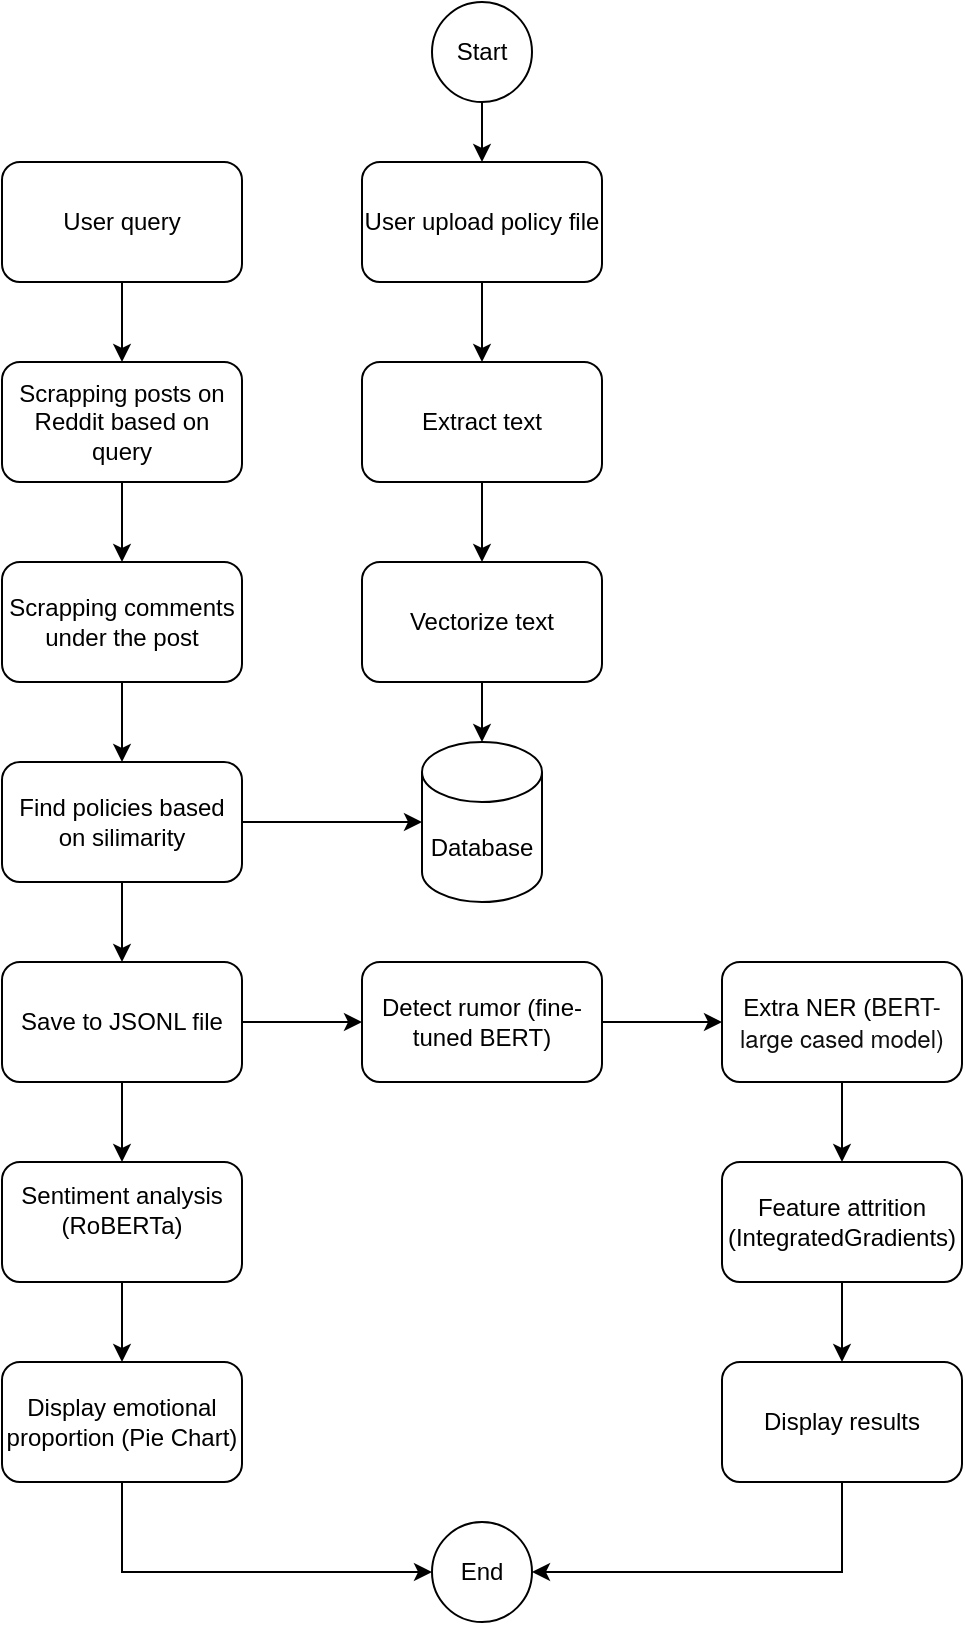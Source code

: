 <mxfile version="26.2.14">
  <diagram id="C5RBs43oDa-KdzZeNtuy" name="Page-1">
    <mxGraphModel dx="1068" dy="738" grid="1" gridSize="10" guides="1" tooltips="1" connect="1" arrows="1" fold="1" page="1" pageScale="1" pageWidth="827" pageHeight="1169" math="0" shadow="0">
      <root>
        <mxCell id="WIyWlLk6GJQsqaUBKTNV-0" />
        <mxCell id="WIyWlLk6GJQsqaUBKTNV-1" parent="WIyWlLk6GJQsqaUBKTNV-0" />
        <mxCell id="wjfcvk-_MFz2dwbTvUjB-2" value="Database" style="shape=cylinder3;whiteSpace=wrap;html=1;boundedLbl=1;backgroundOutline=1;size=15;" parent="WIyWlLk6GJQsqaUBKTNV-1" vertex="1">
          <mxGeometry x="230" y="450" width="60" height="80" as="geometry" />
        </mxCell>
        <mxCell id="wjfcvk-_MFz2dwbTvUjB-9" value="" style="edgeStyle=orthogonalEdgeStyle;rounded=0;orthogonalLoop=1;jettySize=auto;html=1;" parent="WIyWlLk6GJQsqaUBKTNV-1" source="wjfcvk-_MFz2dwbTvUjB-7" target="wjfcvk-_MFz2dwbTvUjB-8" edge="1">
          <mxGeometry relative="1" as="geometry" />
        </mxCell>
        <mxCell id="wjfcvk-_MFz2dwbTvUjB-7" value="Start" style="ellipse;whiteSpace=wrap;html=1;aspect=fixed;" parent="WIyWlLk6GJQsqaUBKTNV-1" vertex="1">
          <mxGeometry x="235" y="80" width="50" height="50" as="geometry" />
        </mxCell>
        <mxCell id="wjfcvk-_MFz2dwbTvUjB-11" value="" style="edgeStyle=orthogonalEdgeStyle;rounded=0;orthogonalLoop=1;jettySize=auto;html=1;" parent="WIyWlLk6GJQsqaUBKTNV-1" source="wjfcvk-_MFz2dwbTvUjB-8" target="wjfcvk-_MFz2dwbTvUjB-10" edge="1">
          <mxGeometry relative="1" as="geometry" />
        </mxCell>
        <mxCell id="wjfcvk-_MFz2dwbTvUjB-8" value="User upload policy file" style="rounded=1;whiteSpace=wrap;html=1;" parent="WIyWlLk6GJQsqaUBKTNV-1" vertex="1">
          <mxGeometry x="200" y="160" width="120" height="60" as="geometry" />
        </mxCell>
        <mxCell id="wjfcvk-_MFz2dwbTvUjB-13" value="" style="edgeStyle=orthogonalEdgeStyle;rounded=0;orthogonalLoop=1;jettySize=auto;html=1;" parent="WIyWlLk6GJQsqaUBKTNV-1" source="wjfcvk-_MFz2dwbTvUjB-10" target="wjfcvk-_MFz2dwbTvUjB-12" edge="1">
          <mxGeometry relative="1" as="geometry" />
        </mxCell>
        <mxCell id="wjfcvk-_MFz2dwbTvUjB-10" value="Extract text" style="rounded=1;whiteSpace=wrap;html=1;" parent="WIyWlLk6GJQsqaUBKTNV-1" vertex="1">
          <mxGeometry x="200" y="260" width="120" height="60" as="geometry" />
        </mxCell>
        <mxCell id="wjfcvk-_MFz2dwbTvUjB-15" value="" style="edgeStyle=orthogonalEdgeStyle;rounded=0;orthogonalLoop=1;jettySize=auto;html=1;entryX=0.5;entryY=0;entryDx=0;entryDy=0;entryPerimeter=0;" parent="WIyWlLk6GJQsqaUBKTNV-1" source="wjfcvk-_MFz2dwbTvUjB-12" target="wjfcvk-_MFz2dwbTvUjB-2" edge="1">
          <mxGeometry relative="1" as="geometry">
            <mxPoint x="400" y="400" as="targetPoint" />
            <Array as="points">
              <mxPoint x="260" y="440" />
              <mxPoint x="260" y="440" />
            </Array>
          </mxGeometry>
        </mxCell>
        <mxCell id="wjfcvk-_MFz2dwbTvUjB-12" value="Vectorize text" style="rounded=1;whiteSpace=wrap;html=1;" parent="WIyWlLk6GJQsqaUBKTNV-1" vertex="1">
          <mxGeometry x="200" y="360" width="120" height="60" as="geometry" />
        </mxCell>
        <mxCell id="wjfcvk-_MFz2dwbTvUjB-18" value="" style="edgeStyle=orthogonalEdgeStyle;rounded=0;orthogonalLoop=1;jettySize=auto;html=1;" parent="WIyWlLk6GJQsqaUBKTNV-1" source="wjfcvk-_MFz2dwbTvUjB-16" target="wjfcvk-_MFz2dwbTvUjB-17" edge="1">
          <mxGeometry relative="1" as="geometry" />
        </mxCell>
        <mxCell id="wjfcvk-_MFz2dwbTvUjB-16" value="User query" style="rounded=1;whiteSpace=wrap;html=1;" parent="WIyWlLk6GJQsqaUBKTNV-1" vertex="1">
          <mxGeometry x="20" y="160" width="120" height="60" as="geometry" />
        </mxCell>
        <mxCell id="wjfcvk-_MFz2dwbTvUjB-20" value="" style="edgeStyle=orthogonalEdgeStyle;rounded=0;orthogonalLoop=1;jettySize=auto;html=1;" parent="WIyWlLk6GJQsqaUBKTNV-1" source="wjfcvk-_MFz2dwbTvUjB-17" target="wjfcvk-_MFz2dwbTvUjB-19" edge="1">
          <mxGeometry relative="1" as="geometry" />
        </mxCell>
        <mxCell id="wjfcvk-_MFz2dwbTvUjB-17" value="Scrapping posts on Reddit based on query" style="whiteSpace=wrap;html=1;rounded=1;" parent="WIyWlLk6GJQsqaUBKTNV-1" vertex="1">
          <mxGeometry x="20" y="260" width="120" height="60" as="geometry" />
        </mxCell>
        <mxCell id="wjfcvk-_MFz2dwbTvUjB-22" value="" style="edgeStyle=orthogonalEdgeStyle;rounded=0;orthogonalLoop=1;jettySize=auto;html=1;" parent="WIyWlLk6GJQsqaUBKTNV-1" source="wjfcvk-_MFz2dwbTvUjB-19" target="wjfcvk-_MFz2dwbTvUjB-21" edge="1">
          <mxGeometry relative="1" as="geometry" />
        </mxCell>
        <mxCell id="wjfcvk-_MFz2dwbTvUjB-19" value="Scrapping comments under the post" style="whiteSpace=wrap;html=1;rounded=1;" parent="WIyWlLk6GJQsqaUBKTNV-1" vertex="1">
          <mxGeometry x="20" y="360" width="120" height="60" as="geometry" />
        </mxCell>
        <mxCell id="wjfcvk-_MFz2dwbTvUjB-24" value="" style="edgeStyle=orthogonalEdgeStyle;rounded=0;orthogonalLoop=1;jettySize=auto;html=1;" parent="WIyWlLk6GJQsqaUBKTNV-1" source="wjfcvk-_MFz2dwbTvUjB-21" target="wjfcvk-_MFz2dwbTvUjB-23" edge="1">
          <mxGeometry relative="1" as="geometry" />
        </mxCell>
        <mxCell id="wjfcvk-_MFz2dwbTvUjB-21" value="Find policies based on silimarity" style="rounded=1;whiteSpace=wrap;html=1;" parent="WIyWlLk6GJQsqaUBKTNV-1" vertex="1">
          <mxGeometry x="20" y="460" width="120" height="60" as="geometry" />
        </mxCell>
        <mxCell id="wjfcvk-_MFz2dwbTvUjB-27" value="" style="edgeStyle=orthogonalEdgeStyle;rounded=0;orthogonalLoop=1;jettySize=auto;html=1;" parent="WIyWlLk6GJQsqaUBKTNV-1" source="wjfcvk-_MFz2dwbTvUjB-23" target="wjfcvk-_MFz2dwbTvUjB-26" edge="1">
          <mxGeometry relative="1" as="geometry" />
        </mxCell>
        <mxCell id="wjfcvk-_MFz2dwbTvUjB-35" value="" style="edgeStyle=orthogonalEdgeStyle;rounded=0;orthogonalLoop=1;jettySize=auto;html=1;" parent="WIyWlLk6GJQsqaUBKTNV-1" source="wjfcvk-_MFz2dwbTvUjB-23" target="wjfcvk-_MFz2dwbTvUjB-34" edge="1">
          <mxGeometry relative="1" as="geometry" />
        </mxCell>
        <mxCell id="wjfcvk-_MFz2dwbTvUjB-23" value="Save to JSONL file" style="whiteSpace=wrap;html=1;rounded=1;" parent="WIyWlLk6GJQsqaUBKTNV-1" vertex="1">
          <mxGeometry x="20" y="560" width="120" height="60" as="geometry" />
        </mxCell>
        <mxCell id="wjfcvk-_MFz2dwbTvUjB-25" value="" style="endArrow=classic;html=1;rounded=0;entryX=0;entryY=0.5;entryDx=0;entryDy=0;entryPerimeter=0;exitX=1;exitY=0.5;exitDx=0;exitDy=0;" parent="WIyWlLk6GJQsqaUBKTNV-1" source="wjfcvk-_MFz2dwbTvUjB-21" target="wjfcvk-_MFz2dwbTvUjB-2" edge="1">
          <mxGeometry width="50" height="50" relative="1" as="geometry">
            <mxPoint x="-40" y="430" as="sourcePoint" />
            <mxPoint x="10" y="380" as="targetPoint" />
            <Array as="points">
              <mxPoint x="230" y="490" />
            </Array>
          </mxGeometry>
        </mxCell>
        <mxCell id="wjfcvk-_MFz2dwbTvUjB-29" value="" style="edgeStyle=orthogonalEdgeStyle;rounded=0;orthogonalLoop=1;jettySize=auto;html=1;" parent="WIyWlLk6GJQsqaUBKTNV-1" source="wjfcvk-_MFz2dwbTvUjB-26" target="wjfcvk-_MFz2dwbTvUjB-28" edge="1">
          <mxGeometry relative="1" as="geometry" />
        </mxCell>
        <mxCell id="wjfcvk-_MFz2dwbTvUjB-26" value="Detect rumor (fine-tuned BERT)" style="whiteSpace=wrap;html=1;rounded=1;" parent="WIyWlLk6GJQsqaUBKTNV-1" vertex="1">
          <mxGeometry x="200" y="560" width="120" height="60" as="geometry" />
        </mxCell>
        <mxCell id="wjfcvk-_MFz2dwbTvUjB-33" value="" style="edgeStyle=orthogonalEdgeStyle;rounded=0;orthogonalLoop=1;jettySize=auto;html=1;" parent="WIyWlLk6GJQsqaUBKTNV-1" source="wjfcvk-_MFz2dwbTvUjB-28" target="wjfcvk-_MFz2dwbTvUjB-32" edge="1">
          <mxGeometry relative="1" as="geometry" />
        </mxCell>
        <mxCell id="wjfcvk-_MFz2dwbTvUjB-28" value="&lt;font style=&quot;font-size: 12px;&quot;&gt;Extra NER (&lt;span style=&quot;color: rgb(14, 14, 14); font-family: &amp;quot;Helvetica Neue&amp;quot;; background-color: transparent;&quot;&gt;BERT-large cased model)&lt;/span&gt;&lt;/font&gt;" style="whiteSpace=wrap;html=1;rounded=1;" parent="WIyWlLk6GJQsqaUBKTNV-1" vertex="1">
          <mxGeometry x="380" y="560" width="120" height="60" as="geometry" />
        </mxCell>
        <mxCell id="wjfcvk-_MFz2dwbTvUjB-32" value="Feature attrition (IntegratedGradients)" style="whiteSpace=wrap;html=1;rounded=1;" parent="WIyWlLk6GJQsqaUBKTNV-1" vertex="1">
          <mxGeometry x="380" y="660" width="120" height="60" as="geometry" />
        </mxCell>
        <mxCell id="wjfcvk-_MFz2dwbTvUjB-41" value="" style="edgeStyle=orthogonalEdgeStyle;rounded=0;orthogonalLoop=1;jettySize=auto;html=1;" parent="WIyWlLk6GJQsqaUBKTNV-1" source="wjfcvk-_MFz2dwbTvUjB-34" target="wjfcvk-_MFz2dwbTvUjB-40" edge="1">
          <mxGeometry relative="1" as="geometry" />
        </mxCell>
        <mxCell id="wjfcvk-_MFz2dwbTvUjB-34" value="&lt;font style=&quot;font-size: 12px;&quot;&gt;Sentiment analysis (&lt;span style=&quot;background-color: transparent; color: light-dark(rgb(0, 0, 0), rgb(255, 255, 255));&quot;&gt;RoBERTa)&lt;/span&gt;&lt;/font&gt;&lt;p&gt;&lt;/p&gt;" style="whiteSpace=wrap;html=1;rounded=1;" parent="WIyWlLk6GJQsqaUBKTNV-1" vertex="1">
          <mxGeometry x="20" y="660" width="120" height="60" as="geometry" />
        </mxCell>
        <mxCell id="wjfcvk-_MFz2dwbTvUjB-36" value="Display results" style="whiteSpace=wrap;html=1;rounded=1;" parent="WIyWlLk6GJQsqaUBKTNV-1" vertex="1">
          <mxGeometry x="380" y="760" width="120" height="60" as="geometry" />
        </mxCell>
        <mxCell id="wjfcvk-_MFz2dwbTvUjB-39" value="" style="endArrow=classic;html=1;rounded=0;exitX=0.5;exitY=1;exitDx=0;exitDy=0;" parent="WIyWlLk6GJQsqaUBKTNV-1" source="wjfcvk-_MFz2dwbTvUjB-32" edge="1">
          <mxGeometry width="50" height="50" relative="1" as="geometry">
            <mxPoint x="160" y="590" as="sourcePoint" />
            <mxPoint x="440" y="760" as="targetPoint" />
            <Array as="points" />
          </mxGeometry>
        </mxCell>
        <mxCell id="wjfcvk-_MFz2dwbTvUjB-40" value="Display emotional proportion (Pie Chart)" style="whiteSpace=wrap;html=1;rounded=1;" parent="WIyWlLk6GJQsqaUBKTNV-1" vertex="1">
          <mxGeometry x="20" y="760" width="120" height="60" as="geometry" />
        </mxCell>
        <mxCell id="wjfcvk-_MFz2dwbTvUjB-42" value="End" style="ellipse;whiteSpace=wrap;html=1;aspect=fixed;" parent="WIyWlLk6GJQsqaUBKTNV-1" vertex="1">
          <mxGeometry x="235" y="840" width="50" height="50" as="geometry" />
        </mxCell>
        <mxCell id="wjfcvk-_MFz2dwbTvUjB-43" value="" style="endArrow=classic;html=1;rounded=0;exitX=0.5;exitY=1;exitDx=0;exitDy=0;entryX=0;entryY=0.5;entryDx=0;entryDy=0;" parent="WIyWlLk6GJQsqaUBKTNV-1" source="wjfcvk-_MFz2dwbTvUjB-40" target="wjfcvk-_MFz2dwbTvUjB-42" edge="1">
          <mxGeometry width="50" height="50" relative="1" as="geometry">
            <mxPoint x="140" y="670" as="sourcePoint" />
            <mxPoint x="190" y="620" as="targetPoint" />
            <Array as="points">
              <mxPoint x="80" y="865" />
            </Array>
          </mxGeometry>
        </mxCell>
        <mxCell id="wjfcvk-_MFz2dwbTvUjB-44" value="" style="endArrow=classic;html=1;rounded=0;exitX=0.5;exitY=1;exitDx=0;exitDy=0;entryX=1;entryY=0.5;entryDx=0;entryDy=0;" parent="WIyWlLk6GJQsqaUBKTNV-1" source="wjfcvk-_MFz2dwbTvUjB-36" target="wjfcvk-_MFz2dwbTvUjB-42" edge="1">
          <mxGeometry width="50" height="50" relative="1" as="geometry">
            <mxPoint x="140" y="670" as="sourcePoint" />
            <mxPoint x="190" y="620" as="targetPoint" />
            <Array as="points">
              <mxPoint x="440" y="865" />
            </Array>
          </mxGeometry>
        </mxCell>
      </root>
    </mxGraphModel>
  </diagram>
</mxfile>
